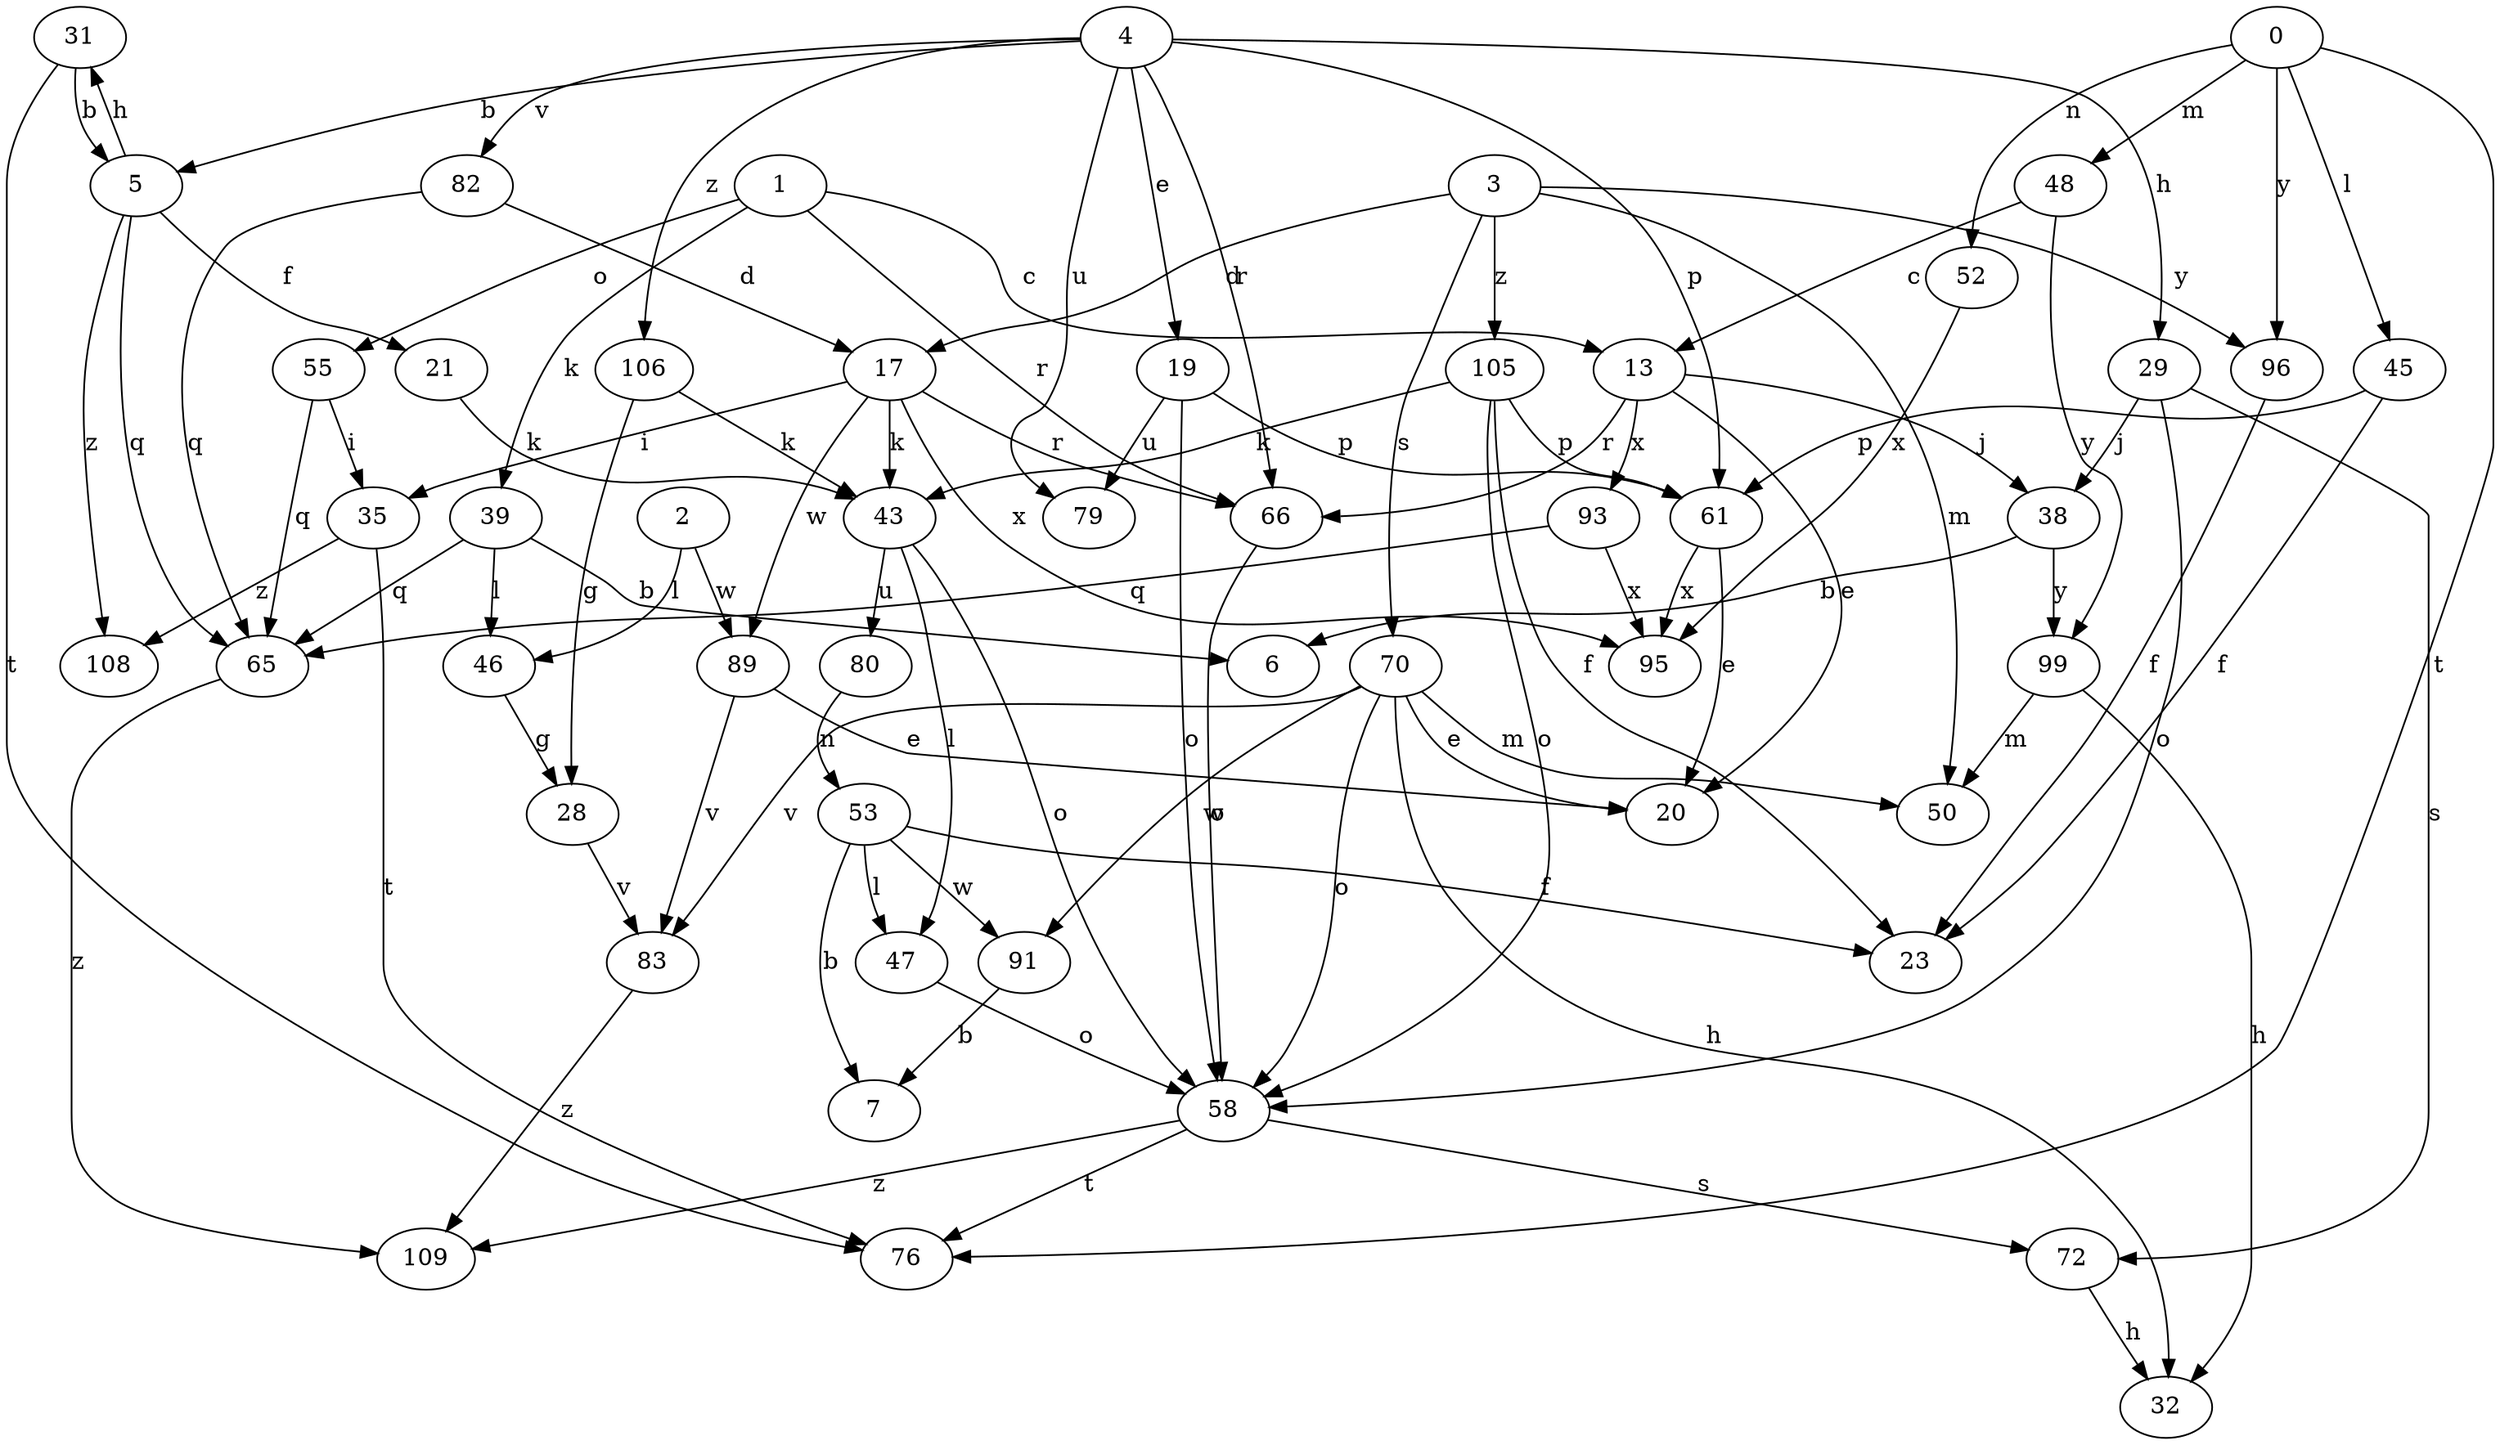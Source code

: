 strict digraph  {
1;
2;
3;
4;
5;
6;
7;
13;
17;
19;
20;
21;
23;
28;
29;
31;
32;
35;
38;
39;
43;
45;
46;
47;
48;
50;
52;
53;
55;
58;
61;
65;
66;
70;
72;
76;
79;
80;
82;
83;
0;
89;
91;
93;
95;
96;
99;
105;
106;
108;
109;
1 -> 13  [label=c];
1 -> 39  [label=k];
1 -> 55  [label=o];
1 -> 66  [label=r];
2 -> 46  [label=l];
2 -> 89  [label=w];
3 -> 17  [label=d];
3 -> 50  [label=m];
3 -> 70  [label=s];
3 -> 96  [label=y];
3 -> 105  [label=z];
4 -> 5  [label=b];
4 -> 19  [label=e];
4 -> 29  [label=h];
4 -> 61  [label=p];
4 -> 66  [label=r];
4 -> 79  [label=u];
4 -> 82  [label=v];
4 -> 106  [label=z];
5 -> 21  [label=f];
5 -> 31  [label=h];
5 -> 65  [label=q];
5 -> 108  [label=z];
13 -> 20  [label=e];
13 -> 38  [label=j];
13 -> 66  [label=r];
13 -> 93  [label=x];
17 -> 35  [label=i];
17 -> 43  [label=k];
17 -> 66  [label=r];
17 -> 89  [label=w];
17 -> 95  [label=x];
19 -> 58  [label=o];
19 -> 61  [label=p];
19 -> 79  [label=u];
21 -> 43  [label=k];
28 -> 83  [label=v];
29 -> 38  [label=j];
29 -> 58  [label=o];
29 -> 72  [label=s];
31 -> 5  [label=b];
31 -> 76  [label=t];
35 -> 76  [label=t];
35 -> 108  [label=z];
38 -> 6  [label=b];
38 -> 99  [label=y];
39 -> 6  [label=b];
39 -> 46  [label=l];
39 -> 65  [label=q];
43 -> 47  [label=l];
43 -> 58  [label=o];
43 -> 80  [label=u];
45 -> 23  [label=f];
45 -> 61  [label=p];
46 -> 28  [label=g];
47 -> 58  [label=o];
48 -> 13  [label=c];
48 -> 99  [label=y];
52 -> 95  [label=x];
53 -> 7  [label=b];
53 -> 23  [label=f];
53 -> 47  [label=l];
53 -> 91  [label=w];
55 -> 35  [label=i];
55 -> 65  [label=q];
58 -> 72  [label=s];
58 -> 76  [label=t];
58 -> 109  [label=z];
61 -> 20  [label=e];
61 -> 95  [label=x];
65 -> 109  [label=z];
66 -> 58  [label=o];
70 -> 20  [label=e];
70 -> 32  [label=h];
70 -> 50  [label=m];
70 -> 58  [label=o];
70 -> 83  [label=v];
70 -> 91  [label=w];
72 -> 32  [label=h];
80 -> 53  [label=n];
82 -> 17  [label=d];
82 -> 65  [label=q];
83 -> 109  [label=z];
0 -> 45  [label=l];
0 -> 48  [label=m];
0 -> 52  [label=n];
0 -> 76  [label=t];
0 -> 96  [label=y];
89 -> 20  [label=e];
89 -> 83  [label=v];
91 -> 7  [label=b];
93 -> 65  [label=q];
93 -> 95  [label=x];
96 -> 23  [label=f];
99 -> 32  [label=h];
99 -> 50  [label=m];
105 -> 23  [label=f];
105 -> 43  [label=k];
105 -> 58  [label=o];
105 -> 61  [label=p];
106 -> 28  [label=g];
106 -> 43  [label=k];
}
